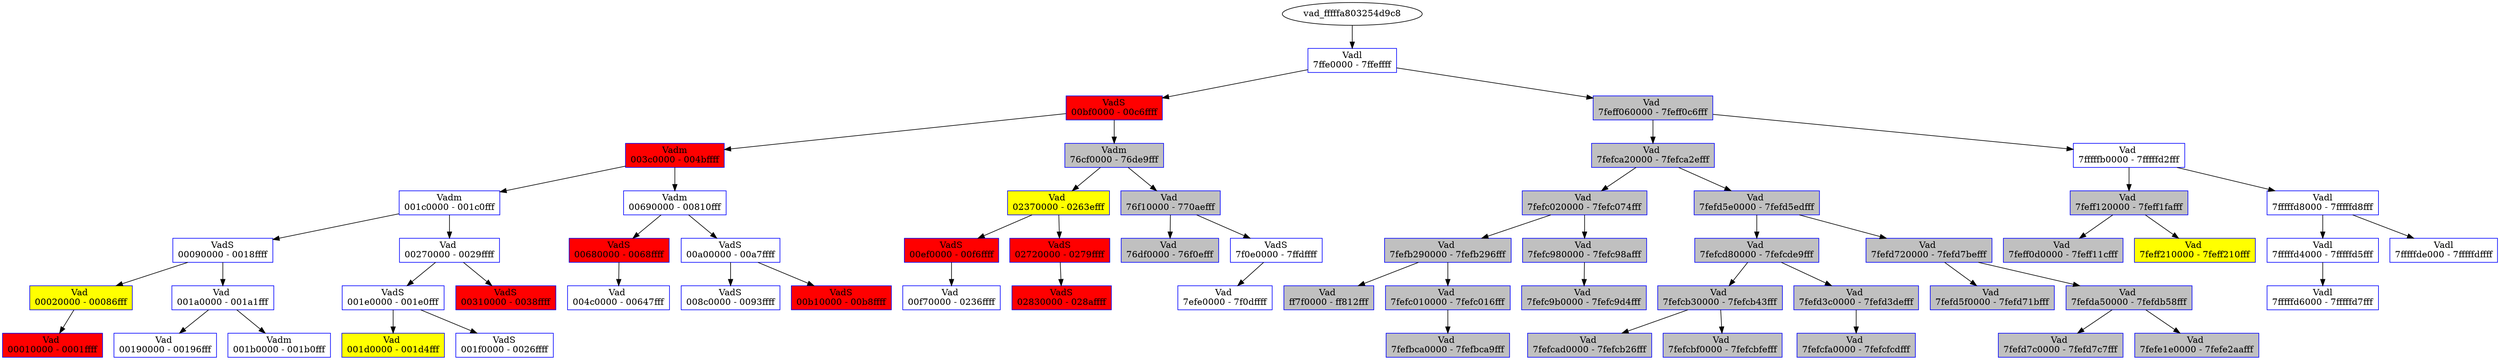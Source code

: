 /* Pid:    408 */
digraph processtree {
graph [rankdir = "TB"];
vad_fffffa803254d9c8 -> vad_fffffa80324b3c50
vad_fffffa80324b3c50 [label = "{ Vadl\n7ffe0000 - 7ffeffff }"shape = "record" color = "blue" style = "filled" fillcolor = "white"];
vad_fffffa80324b3c50 -> vad_fffffa8031f808a0
vad_fffffa8031f808a0 [label = "{ VadS\n00bf0000 - 00c6ffff }"shape = "record" color = "blue" style = "filled" fillcolor = "red"];
vad_fffffa8031f808a0 -> vad_fffffa8033173dd0
vad_fffffa8033173dd0 [label = "{ Vadm\n003c0000 - 004bffff }"shape = "record" color = "blue" style = "filled" fillcolor = "red"];
vad_fffffa8033173dd0 -> vad_fffffa80324b3a70
vad_fffffa80324b3a70 [label = "{ Vadm\n001c0000 - 001c0fff }"shape = "record" color = "blue" style = "filled" fillcolor = "white"];
vad_fffffa80324b3a70 -> vad_fffffa8033147750
vad_fffffa8033147750 [label = "{ VadS\n00090000 - 0018ffff }"shape = "record" color = "blue" style = "filled" fillcolor = "white"];
vad_fffffa8033147750 -> vad_fffffa803282c1f0
vad_fffffa803282c1f0 [label = "{ Vad \n00020000 - 00086fff }"shape = "record" color = "blue" style = "filled" fillcolor = "yellow"];
vad_fffffa803282c1f0 -> vad_fffffa80326e0100
vad_fffffa80326e0100 [label = "{ Vad \n00010000 - 0001ffff }"shape = "record" color = "blue" style = "filled" fillcolor = "red"];
vad_fffffa8033147750 -> vad_fffffa803240c1e0
vad_fffffa803240c1e0 [label = "{ Vad \n001a0000 - 001a1fff }"shape = "record" color = "blue" style = "filled" fillcolor = "white"];
vad_fffffa803240c1e0 -> vad_fffffa803281a590
vad_fffffa803281a590 [label = "{ Vad \n00190000 - 00196fff }"shape = "record" color = "blue" style = "filled" fillcolor = "white"];
vad_fffffa803240c1e0 -> vad_fffffa80324b3bb0
vad_fffffa80324b3bb0 [label = "{ Vadm\n001b0000 - 001b0fff }"shape = "record" color = "blue" style = "filled" fillcolor = "white"];
vad_fffffa80324b3a70 -> vad_fffffa8032a29860
vad_fffffa8032a29860 [label = "{ Vad \n00270000 - 0029ffff }"shape = "record" color = "blue" style = "filled" fillcolor = "white"];
vad_fffffa8032a29860 -> vad_fffffa803329ede0
vad_fffffa803329ede0 [label = "{ VadS\n001e0000 - 001e0fff }"shape = "record" color = "blue" style = "filled" fillcolor = "white"];
vad_fffffa803329ede0 -> vad_fffffa803240b530
vad_fffffa803240b530 [label = "{ Vad \n001d0000 - 001d4fff }"shape = "record" color = "blue" style = "filled" fillcolor = "yellow"];
vad_fffffa803329ede0 -> vad_fffffa8032eb5f00
vad_fffffa8032eb5f00 [label = "{ VadS\n001f0000 - 0026ffff }"shape = "record" color = "blue" style = "filled" fillcolor = "white"];
vad_fffffa8032a29860 -> vad_fffffa8032e69260
vad_fffffa8032e69260 [label = "{ VadS\n00310000 - 0038ffff }"shape = "record" color = "blue" style = "filled" fillcolor = "red"];
vad_fffffa8033173dd0 -> vad_fffffa8032eea700
vad_fffffa8032eea700 [label = "{ Vadm\n00690000 - 00810fff }"shape = "record" color = "blue" style = "filled" fillcolor = "white"];
vad_fffffa8032eea700 -> vad_fffffa80331417f0
vad_fffffa80331417f0 [label = "{ VadS\n00680000 - 0068ffff }"shape = "record" color = "blue" style = "filled" fillcolor = "red"];
vad_fffffa80331417f0 -> vad_fffffa80325402a0
vad_fffffa80325402a0 [label = "{ Vad \n004c0000 - 00647fff }"shape = "record" color = "blue" style = "filled" fillcolor = "white"];
vad_fffffa8032eea700 -> vad_fffffa8032677890
vad_fffffa8032677890 [label = "{ VadS\n00a00000 - 00a7ffff }"shape = "record" color = "blue" style = "filled" fillcolor = "white"];
vad_fffffa8032677890 -> vad_fffffa80331e64d0
vad_fffffa80331e64d0 [label = "{ VadS\n008c0000 - 0093ffff }"shape = "record" color = "blue" style = "filled" fillcolor = "white"];
vad_fffffa8032677890 -> vad_fffffa803316d9c0
vad_fffffa803316d9c0 [label = "{ VadS\n00b10000 - 00b8ffff }"shape = "record" color = "blue" style = "filled" fillcolor = "red"];
vad_fffffa8031f808a0 -> vad_fffffa80324b3b10
vad_fffffa80324b3b10 [label = "{ Vadm\n76cf0000 - 76de9fff }"shape = "record" color = "blue" style = "filled" fillcolor = "gray"];
vad_fffffa80324b3b10 -> vad_fffffa8032a2a670
vad_fffffa8032a2a670 [label = "{ Vad \n02370000 - 0263efff }"shape = "record" color = "blue" style = "filled" fillcolor = "yellow"];
vad_fffffa8032a2a670 -> vad_fffffa8032a215d0
vad_fffffa8032a215d0 [label = "{ VadS\n00ef0000 - 00f6ffff }"shape = "record" color = "blue" style = "filled" fillcolor = "red"];
vad_fffffa8032a215d0 -> vad_fffffa8032a233f0
vad_fffffa8032a233f0 [label = "{ Vad \n00f70000 - 0236ffff }"shape = "record" color = "blue" style = "filled" fillcolor = "white"];
vad_fffffa8032a2a670 -> vad_fffffa803329bac0
vad_fffffa803329bac0 [label = "{ VadS\n02720000 - 0279ffff }"shape = "record" color = "blue" style = "filled" fillcolor = "red"];
vad_fffffa803329bac0 -> vad_fffffa803329bb10
vad_fffffa803329bb10 [label = "{ VadS\n02830000 - 028affff }"shape = "record" color = "blue" style = "filled" fillcolor = "red"];
vad_fffffa80324b3b10 -> vad_fffffa80324ae5a0
vad_fffffa80324ae5a0 [label = "{ Vad \n76f10000 - 770aefff }"shape = "record" color = "blue" style = "filled" fillcolor = "gray"];
vad_fffffa80324ae5a0 -> vad_fffffa803254d240
vad_fffffa803254d240 [label = "{ Vad \n76df0000 - 76f0efff }"shape = "record" color = "blue" style = "filled" fillcolor = "gray"];
vad_fffffa80324ae5a0 -> vad_fffffa8032438b50
vad_fffffa8032438b50 [label = "{ VadS\n7f0e0000 - 7ffdffff }"shape = "record" color = "blue" style = "filled" fillcolor = "white"];
vad_fffffa8032438b50 -> vad_fffffa8032ed6960
vad_fffffa8032ed6960 [label = "{ Vad \n7efe0000 - 7f0dffff }"shape = "record" color = "blue" style = "filled" fillcolor = "white"];
vad_fffffa80324b3c50 -> vad_fffffa8032ecb5c0
vad_fffffa8032ecb5c0 [label = "{ Vad \n7feff060000 - 7feff0c6fff }"shape = "record" color = "blue" style = "filled" fillcolor = "gray"];
vad_fffffa8032ecb5c0 -> vad_fffffa8032a2b920
vad_fffffa8032a2b920 [label = "{ Vad \n7fefca20000 - 7fefca2efff }"shape = "record" color = "blue" style = "filled" fillcolor = "gray"];
vad_fffffa8032a2b920 -> vad_fffffa803329c850
vad_fffffa803329c850 [label = "{ Vad \n7fefc020000 - 7fefc074fff }"shape = "record" color = "blue" style = "filled" fillcolor = "gray"];
vad_fffffa803329c850 -> vad_fffffa803329c4a0
vad_fffffa803329c4a0 [label = "{ Vad \n7fefb290000 - 7fefb296fff }"shape = "record" color = "blue" style = "filled" fillcolor = "gray"];
vad_fffffa803329c4a0 -> vad_fffffa803314a370
vad_fffffa803314a370 [label = "{ Vad \nff7f0000 - ff812fff }"shape = "record" color = "blue" style = "filled" fillcolor = "gray"];
vad_fffffa803329c4a0 -> vad_fffffa8033278650
vad_fffffa8033278650 [label = "{ Vad \n7fefc010000 - 7fefc016fff }"shape = "record" color = "blue" style = "filled" fillcolor = "gray"];
vad_fffffa8033278650 -> vad_fffffa80324e8d30
vad_fffffa80324e8d30 [label = "{ Vad \n7fefbca0000 - 7fefbca9fff }"shape = "record" color = "blue" style = "filled" fillcolor = "gray"];
vad_fffffa803329c850 -> vad_fffffa803327af80
vad_fffffa803327af80 [label = "{ Vad \n7fefc980000 - 7fefc98afff }"shape = "record" color = "blue" style = "filled" fillcolor = "gray"];
vad_fffffa803327af80 -> vad_fffffa803329ee30
vad_fffffa803329ee30 [label = "{ Vad \n7fefc9b0000 - 7fefc9d4fff }"shape = "record" color = "blue" style = "filled" fillcolor = "gray"];
vad_fffffa8032a2b920 -> vad_fffffa803437c270
vad_fffffa803437c270 [label = "{ Vad \n7fefd5e0000 - 7fefd5edfff }"shape = "record" color = "blue" style = "filled" fillcolor = "gray"];
vad_fffffa803437c270 -> vad_fffffa80326e02f0
vad_fffffa80326e02f0 [label = "{ Vad \n7fefcd80000 - 7fefcde9fff }"shape = "record" color = "blue" style = "filled" fillcolor = "gray"];
vad_fffffa80326e02f0 -> vad_fffffa8032a2cc10
vad_fffffa8032a2cc10 [label = "{ Vad \n7fefcb30000 - 7fefcb43fff }"shape = "record" color = "blue" style = "filled" fillcolor = "gray"];
vad_fffffa8032a2cc10 -> vad_fffffa803281a2e0
vad_fffffa803281a2e0 [label = "{ Vad \n7fefcad0000 - 7fefcb26fff }"shape = "record" color = "blue" style = "filled" fillcolor = "gray"];
vad_fffffa8032a2cc10 -> vad_fffffa80326e0610
vad_fffffa80326e0610 [label = "{ Vad \n7fefcbf0000 - 7fefcbfefff }"shape = "record" color = "blue" style = "filled" fillcolor = "gray"];
vad_fffffa80326e02f0 -> vad_fffffa803247d550
vad_fffffa803247d550 [label = "{ Vad \n7fefd3c0000 - 7fefd3defff }"shape = "record" color = "blue" style = "filled" fillcolor = "gray"];
vad_fffffa803247d550 -> vad_fffffa8032ed3430
vad_fffffa8032ed3430 [label = "{ Vad \n7fefcfa0000 - 7fefcfcdfff }"shape = "record" color = "blue" style = "filled" fillcolor = "gray"];
vad_fffffa803437c270 -> vad_fffffa8032f2a9e0
vad_fffffa8032f2a9e0 [label = "{ Vad \n7fefd720000 - 7fefd7befff }"shape = "record" color = "blue" style = "filled" fillcolor = "gray"];
vad_fffffa8032f2a9e0 -> vad_fffffa8032ee8d60
vad_fffffa8032ee8d60 [label = "{ Vad \n7fefd5f0000 - 7fefd71bfff }"shape = "record" color = "blue" style = "filled" fillcolor = "gray"];
vad_fffffa8032f2a9e0 -> vad_fffffa8032ebaaf0
vad_fffffa8032ebaaf0 [label = "{ Vad \n7fefda50000 - 7fefdb58fff }"shape = "record" color = "blue" style = "filled" fillcolor = "gray"];
vad_fffffa8032ebaaf0 -> vad_fffffa803329be10
vad_fffffa803329be10 [label = "{ Vad \n7fefd7c0000 - 7fefd7c7fff }"shape = "record" color = "blue" style = "filled" fillcolor = "gray"];
vad_fffffa8032ebaaf0 -> vad_fffffa8032540ba0
vad_fffffa8032540ba0 [label = "{ Vad \n7fefe1e0000 - 7fefe2aafff }"shape = "record" color = "blue" style = "filled" fillcolor = "gray"];
vad_fffffa8032ecb5c0 -> vad_fffffa803254d4a0
vad_fffffa803254d4a0 [label = "{ Vad \n7fffffb0000 - 7fffffd2fff }"shape = "record" color = "blue" style = "filled" fillcolor = "white"];
vad_fffffa803254d4a0 -> vad_fffffa8032841790
vad_fffffa8032841790 [label = "{ Vad \n7feff120000 - 7feff1fafff }"shape = "record" color = "blue" style = "filled" fillcolor = "gray"];
vad_fffffa8032841790 -> vad_fffffa8033297a40
vad_fffffa8033297a40 [label = "{ Vad \n7feff0d0000 - 7feff11cfff }"shape = "record" color = "blue" style = "filled" fillcolor = "gray"];
vad_fffffa8032841790 -> vad_fffffa803254d370
vad_fffffa803254d370 [label = "{ Vad \n7feff210000 - 7feff210fff }"shape = "record" color = "blue" style = "filled" fillcolor = "yellow"];
vad_fffffa803254d4a0 -> vad_fffffa803254d400
vad_fffffa803254d400 [label = "{ Vadl\n7fffffd8000 - 7fffffd8fff }"shape = "record" color = "blue" style = "filled" fillcolor = "white"];
vad_fffffa803254d400 -> vad_fffffa80331741c0
vad_fffffa80331741c0 [label = "{ Vadl\n7fffffd4000 - 7fffffd5fff }"shape = "record" color = "blue" style = "filled" fillcolor = "white"];
vad_fffffa80331741c0 -> vad_fffffa8032a2bba0
vad_fffffa8032a2bba0 [label = "{ Vadl\n7fffffd6000 - 7fffffd7fff }"shape = "record" color = "blue" style = "filled" fillcolor = "white"];
vad_fffffa803254d400 -> vad_fffffa803254d2d0
vad_fffffa803254d2d0 [label = "{ Vadl\n7fffffde000 - 7fffffdffff }"shape = "record" color = "blue" style = "filled" fillcolor = "white"];
}
